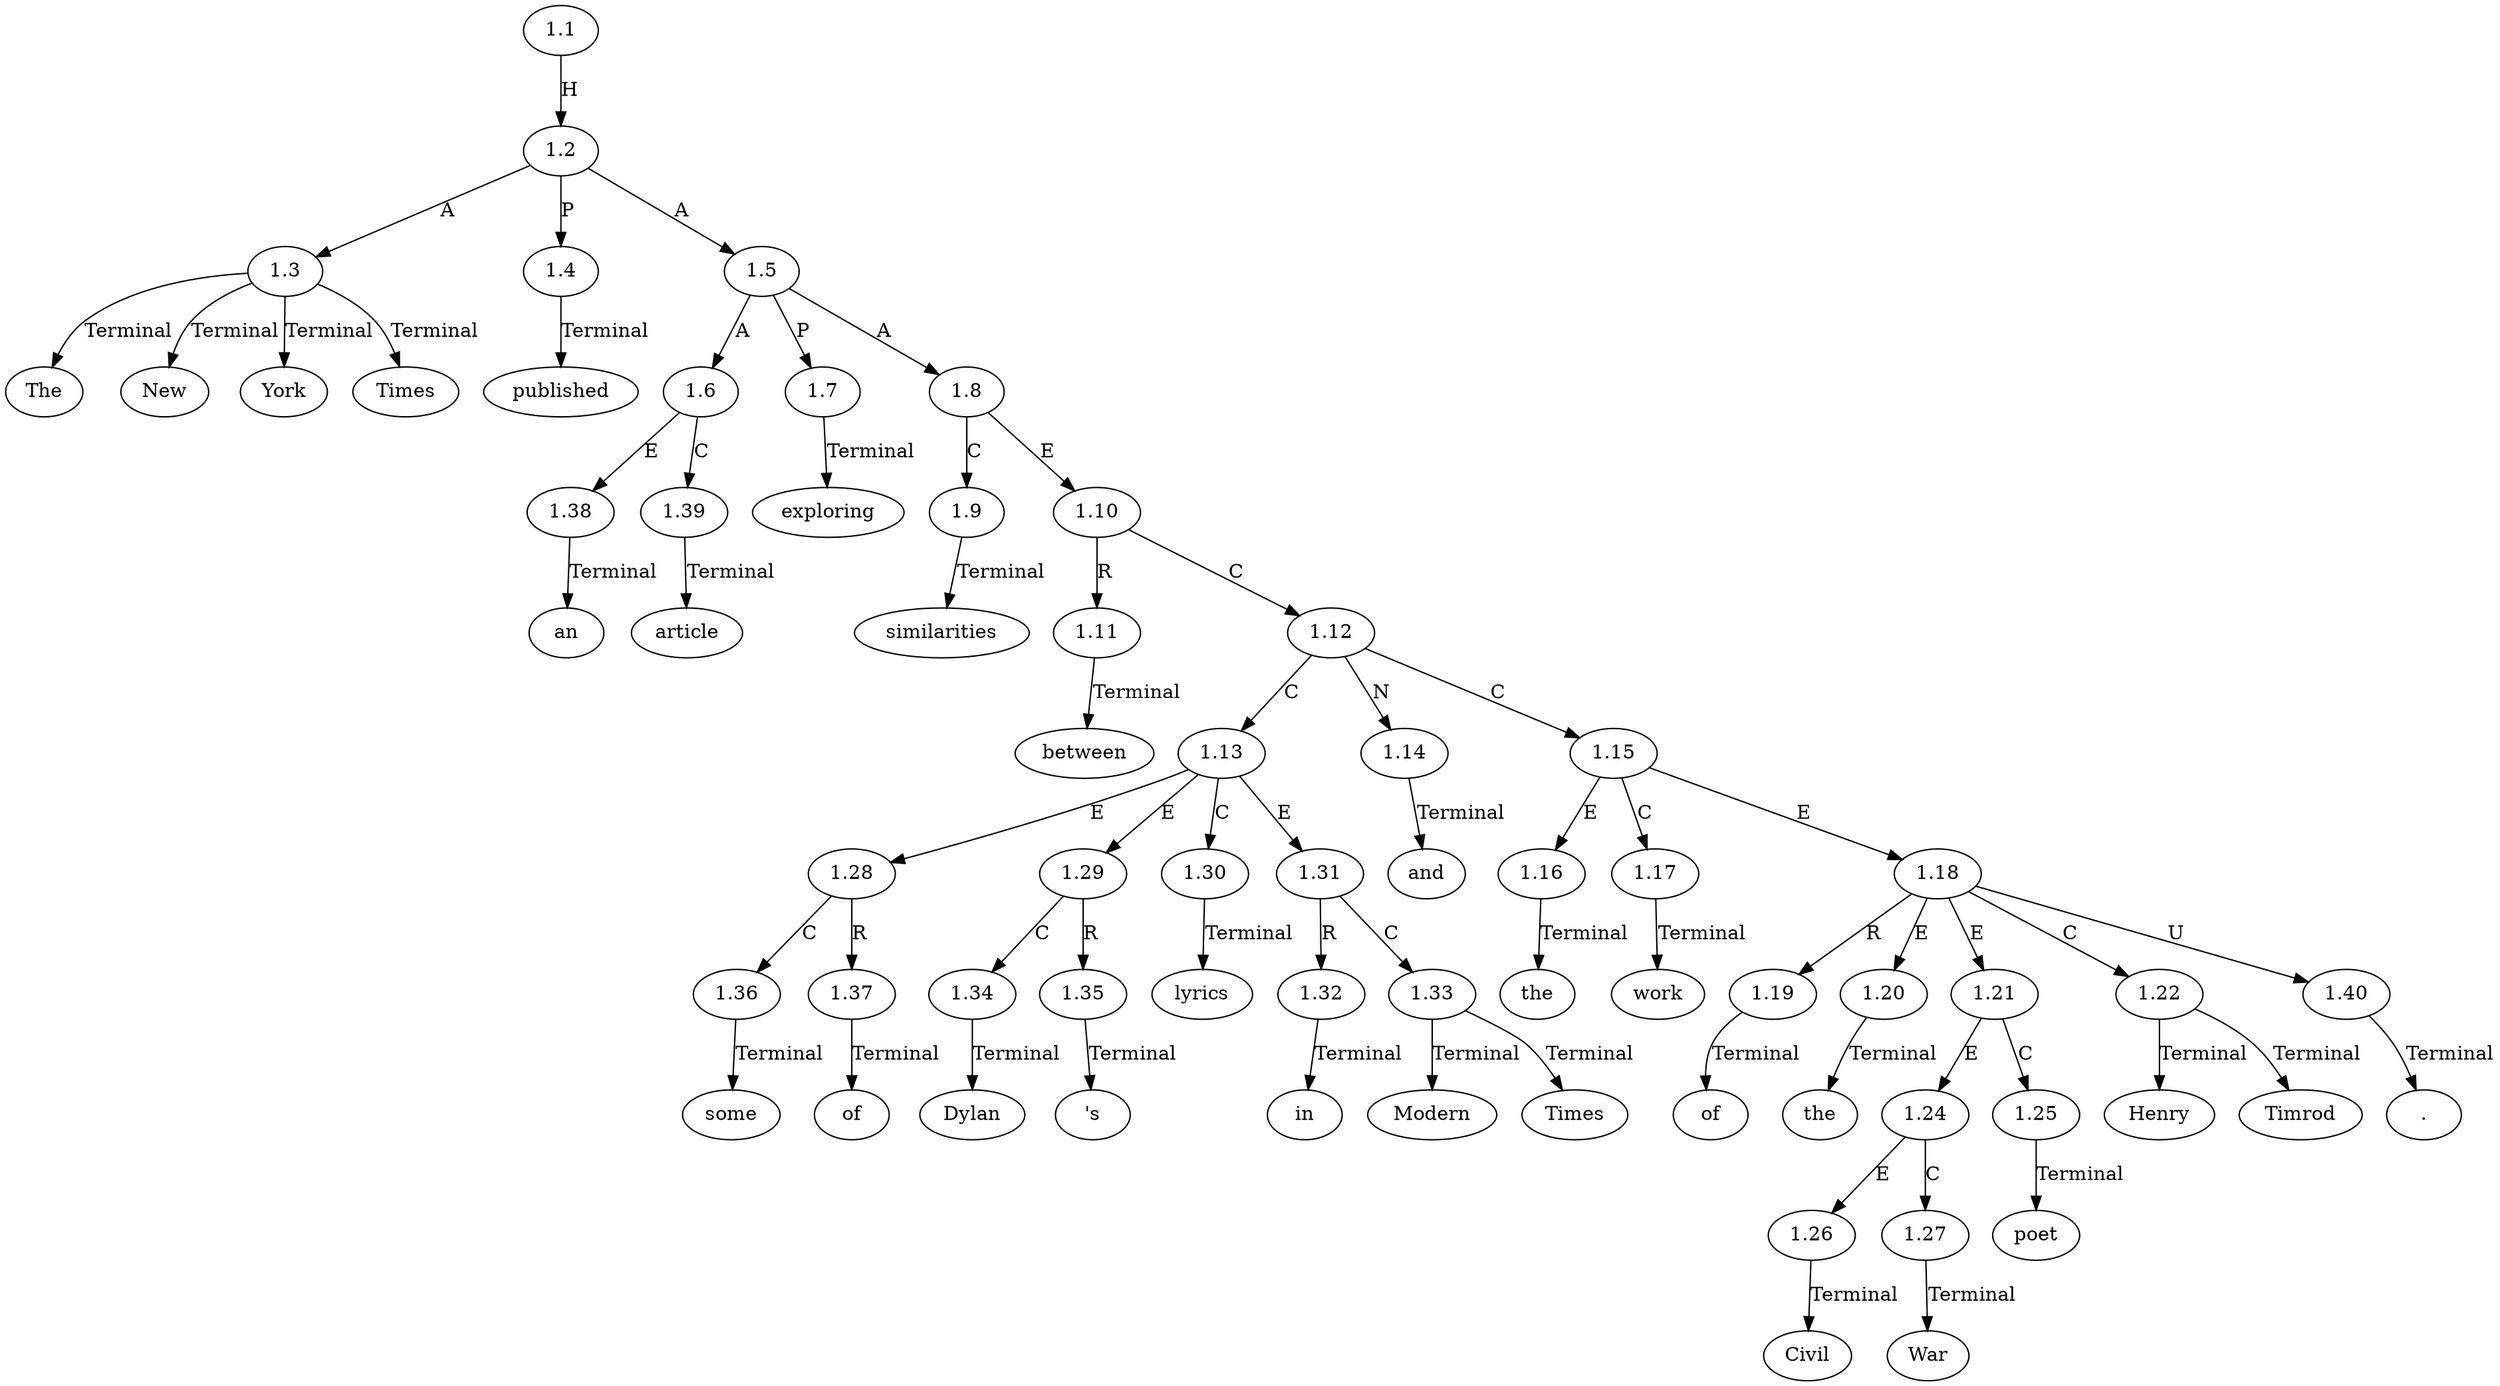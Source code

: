 // Graph
digraph {
	0.1 [label=The ordering=out]
	0.10 [label=between ordering=out]
	0.11 [label=some ordering=out]
	0.12 [label=of ordering=out]
	0.13 [label=Dylan ordering=out]
	0.14 [label="'s" ordering=out]
	0.15 [label=lyrics ordering=out]
	0.16 [label=in ordering=out]
	0.17 [label=Modern ordering=out]
	0.18 [label=Times ordering=out]
	0.19 [label=and ordering=out]
	0.2 [label=New ordering=out]
	0.20 [label=the ordering=out]
	0.21 [label=work ordering=out]
	0.22 [label=of ordering=out]
	0.23 [label=the ordering=out]
	0.24 [label=Civil ordering=out]
	0.25 [label=War ordering=out]
	0.26 [label=poet ordering=out]
	0.27 [label=Henry ordering=out]
	0.28 [label=Timrod ordering=out]
	0.29 [label="." ordering=out]
	0.3 [label=York ordering=out]
	0.4 [label=Times ordering=out]
	0.5 [label=published ordering=out]
	0.6 [label=an ordering=out]
	0.7 [label=article ordering=out]
	0.8 [label=exploring ordering=out]
	0.9 [label=similarities ordering=out]
	1.1 [label=1.1 ordering=out]
	1.2 [label=1.2 ordering=out]
	1.3 [label=1.3 ordering=out]
	1.4 [label=1.4 ordering=out]
	1.5 [label=1.5 ordering=out]
	1.6 [label=1.6 ordering=out]
	1.7 [label=1.7 ordering=out]
	1.8 [label=1.8 ordering=out]
	1.9 [label=1.9 ordering=out]
	1.10 [label=1.10 ordering=out]
	1.11 [label=1.11 ordering=out]
	1.12 [label=1.12 ordering=out]
	1.13 [label=1.13 ordering=out]
	1.14 [label=1.14 ordering=out]
	1.15 [label=1.15 ordering=out]
	1.16 [label=1.16 ordering=out]
	1.17 [label=1.17 ordering=out]
	1.18 [label=1.18 ordering=out]
	1.19 [label=1.19 ordering=out]
	1.20 [label=1.20 ordering=out]
	1.21 [label=1.21 ordering=out]
	1.22 [label=1.22 ordering=out]
	1.24 [label=1.24 ordering=out]
	1.25 [label=1.25 ordering=out]
	1.26 [label=1.26 ordering=out]
	1.27 [label=1.27 ordering=out]
	1.28 [label=1.28 ordering=out]
	1.29 [label=1.29 ordering=out]
	1.30 [label=1.30 ordering=out]
	1.31 [label=1.31 ordering=out]
	1.32 [label=1.32 ordering=out]
	1.33 [label=1.33 ordering=out]
	1.34 [label=1.34 ordering=out]
	1.35 [label=1.35 ordering=out]
	1.36 [label=1.36 ordering=out]
	1.37 [label=1.37 ordering=out]
	1.38 [label=1.38 ordering=out]
	1.39 [label=1.39 ordering=out]
	1.40 [label=1.40 ordering=out]
	1.1 -> 1.2 [label=H ordering=out]
	1.2 -> 1.3 [label=A ordering=out]
	1.2 -> 1.4 [label=P ordering=out]
	1.2 -> 1.5 [label=A ordering=out]
	1.3 -> 0.1 [label=Terminal ordering=out]
	1.3 -> 0.2 [label=Terminal ordering=out]
	1.3 -> 0.3 [label=Terminal ordering=out]
	1.3 -> 0.4 [label=Terminal ordering=out]
	1.4 -> 0.5 [label=Terminal ordering=out]
	1.5 -> 1.6 [label=A ordering=out]
	1.5 -> 1.7 [label=P ordering=out]
	1.5 -> 1.8 [label=A ordering=out]
	1.6 -> 1.38 [label=E ordering=out]
	1.6 -> 1.39 [label=C ordering=out]
	1.7 -> 0.8 [label=Terminal ordering=out]
	1.8 -> 1.9 [label=C ordering=out]
	1.8 -> 1.10 [label=E ordering=out]
	1.9 -> 0.9 [label=Terminal ordering=out]
	1.10 -> 1.11 [label=R ordering=out]
	1.10 -> 1.12 [label=C ordering=out]
	1.11 -> 0.10 [label=Terminal ordering=out]
	1.12 -> 1.13 [label=C ordering=out]
	1.12 -> 1.14 [label=N ordering=out]
	1.12 -> 1.15 [label=C ordering=out]
	1.13 -> 1.28 [label=E ordering=out]
	1.13 -> 1.29 [label=E ordering=out]
	1.13 -> 1.30 [label=C ordering=out]
	1.13 -> 1.31 [label=E ordering=out]
	1.14 -> 0.19 [label=Terminal ordering=out]
	1.15 -> 1.16 [label=E ordering=out]
	1.15 -> 1.17 [label=C ordering=out]
	1.15 -> 1.18 [label=E ordering=out]
	1.16 -> 0.20 [label=Terminal ordering=out]
	1.17 -> 0.21 [label=Terminal ordering=out]
	1.18 -> 1.19 [label=R ordering=out]
	1.18 -> 1.20 [label=E ordering=out]
	1.18 -> 1.21 [label=E ordering=out]
	1.18 -> 1.22 [label=C ordering=out]
	1.18 -> 1.40 [label=U ordering=out]
	1.19 -> 0.22 [label=Terminal ordering=out]
	1.20 -> 0.23 [label=Terminal ordering=out]
	1.21 -> 1.24 [label=E ordering=out]
	1.21 -> 1.25 [label=C ordering=out]
	1.22 -> 0.27 [label=Terminal ordering=out]
	1.22 -> 0.28 [label=Terminal ordering=out]
	1.24 -> 1.26 [label=E ordering=out]
	1.24 -> 1.27 [label=C ordering=out]
	1.25 -> 0.26 [label=Terminal ordering=out]
	1.26 -> 0.24 [label=Terminal ordering=out]
	1.27 -> 0.25 [label=Terminal ordering=out]
	1.28 -> 1.36 [label=C ordering=out]
	1.28 -> 1.37 [label=R ordering=out]
	1.29 -> 1.34 [label=C ordering=out]
	1.29 -> 1.35 [label=R ordering=out]
	1.30 -> 0.15 [label=Terminal ordering=out]
	1.31 -> 1.32 [label=R ordering=out]
	1.31 -> 1.33 [label=C ordering=out]
	1.32 -> 0.16 [label=Terminal ordering=out]
	1.33 -> 0.17 [label=Terminal ordering=out]
	1.33 -> 0.18 [label=Terminal ordering=out]
	1.34 -> 0.13 [label=Terminal ordering=out]
	1.35 -> 0.14 [label=Terminal ordering=out]
	1.36 -> 0.11 [label=Terminal ordering=out]
	1.37 -> 0.12 [label=Terminal ordering=out]
	1.38 -> 0.6 [label=Terminal ordering=out]
	1.39 -> 0.7 [label=Terminal ordering=out]
	1.40 -> 0.29 [label=Terminal ordering=out]
}
